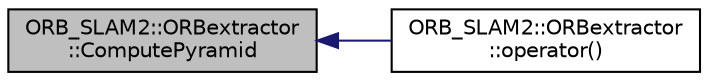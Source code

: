 digraph "ORB_SLAM2::ORBextractor::ComputePyramid"
{
  edge [fontname="Helvetica",fontsize="10",labelfontname="Helvetica",labelfontsize="10"];
  node [fontname="Helvetica",fontsize="10",shape=record];
  rankdir="LR";
  Node3 [label="ORB_SLAM2::ORBextractor\l::ComputePyramid",height=0.2,width=0.4,color="black", fillcolor="grey75", style="filled", fontcolor="black"];
  Node3 -> Node4 [dir="back",color="midnightblue",fontsize="10",style="solid",fontname="Helvetica"];
  Node4 [label="ORB_SLAM2::ORBextractor\l::operator()",height=0.2,width=0.4,color="black", fillcolor="white", style="filled",URL="$class_o_r_b___s_l_a_m2_1_1_o_r_bextractor.html#a05117a839e4261638b0413fff2dc9e1b",tooltip="计算描述子 "];
}
